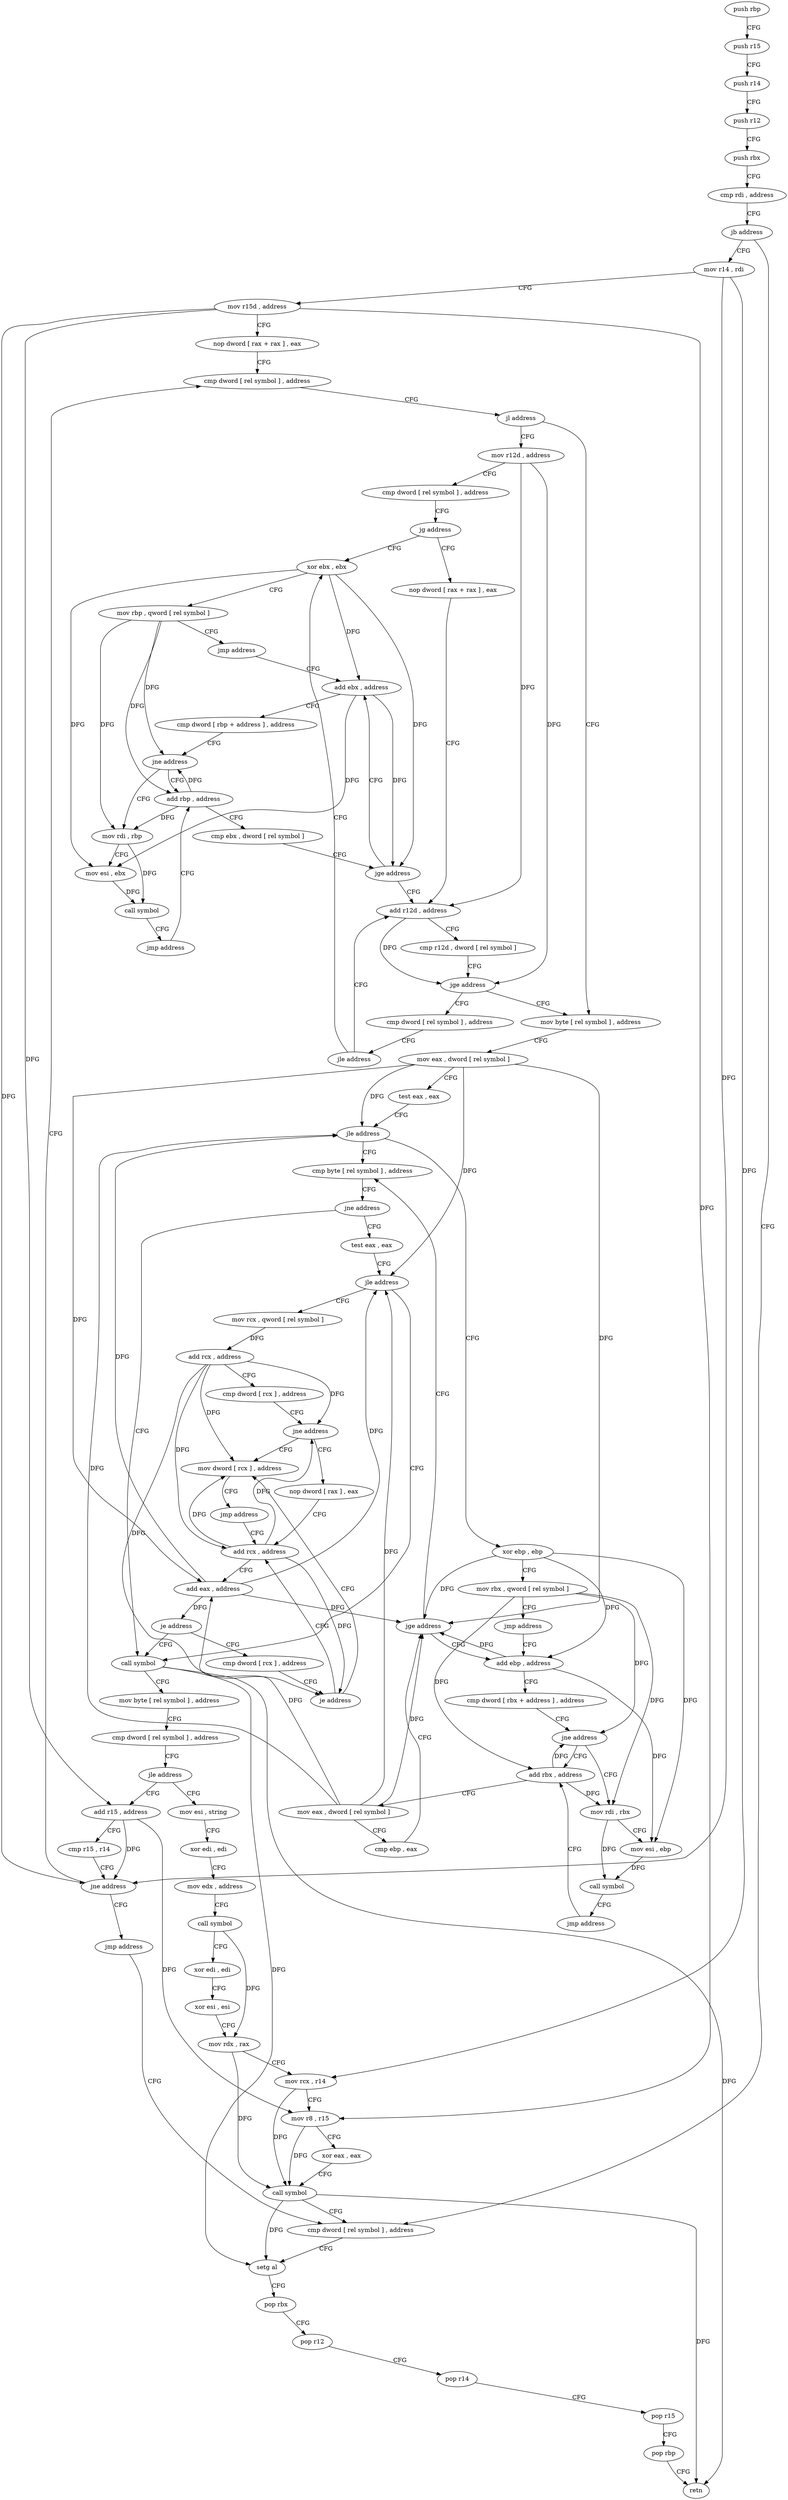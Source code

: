 digraph "func" {
"4206816" [label = "push rbp" ]
"4206817" [label = "push r15" ]
"4206819" [label = "push r14" ]
"4206821" [label = "push r12" ]
"4206823" [label = "push rbx" ]
"4206824" [label = "cmp rdi , address" ]
"4206828" [label = "jb address" ]
"4207193" [label = "cmp dword [ rel symbol ] , address" ]
"4206834" [label = "mov r14 , rdi" ]
"4207200" [label = "setg al" ]
"4207203" [label = "pop rbx" ]
"4207204" [label = "pop r12" ]
"4207206" [label = "pop r14" ]
"4207208" [label = "pop r15" ]
"4207210" [label = "pop rbp" ]
"4207211" [label = "retn" ]
"4206837" [label = "mov r15d , address" ]
"4206843" [label = "nop dword [ rax + rax ] , eax" ]
"4206848" [label = "cmp dword [ rel symbol ] , address" ]
"4206976" [label = "mov byte [ rel symbol ] , address" ]
"4206983" [label = "mov eax , dword [ rel symbol ]" ]
"4206989" [label = "test eax , eax" ]
"4206991" [label = "jle address" ]
"4207056" [label = "cmp byte [ rel symbol ] , address" ]
"4206993" [label = "xor ebp , ebp" ]
"4206857" [label = "mov r12d , address" ]
"4206863" [label = "cmp dword [ rel symbol ] , address" ]
"4206870" [label = "jg address" ]
"4206902" [label = "xor ebx , ebx" ]
"4206872" [label = "nop dword [ rax + rax ] , eax" ]
"4207063" [label = "jne address" ]
"4207120" [label = "call symbol" ]
"4207065" [label = "test eax , eax" ]
"4206995" [label = "mov rbx , qword [ rel symbol ]" ]
"4207002" [label = "jmp address" ]
"4207022" [label = "add ebp , address" ]
"4206904" [label = "mov rbp , qword [ rel symbol ]" ]
"4206911" [label = "jmp address" ]
"4206940" [label = "add ebx , address" ]
"4206880" [label = "add r12d , address" ]
"4207125" [label = "mov byte [ rel symbol ] , address" ]
"4207132" [label = "cmp dword [ rel symbol ] , address" ]
"4207139" [label = "jle address" ]
"4207156" [label = "mov esi , string" ]
"4207141" [label = "add r15 , address" ]
"4207067" [label = "jle address" ]
"4207069" [label = "mov rcx , qword [ rel symbol ]" ]
"4207025" [label = "cmp dword [ rbx + address ] , address" ]
"4207029" [label = "jne address" ]
"4207008" [label = "add rbx , address" ]
"4207031" [label = "mov rdi , rbx" ]
"4206943" [label = "cmp dword [ rbp + address ] , address" ]
"4206947" [label = "jne address" ]
"4206928" [label = "add rbp , address" ]
"4206949" [label = "mov rdi , rbp" ]
"4206893" [label = "cmp dword [ rel symbol ] , address" ]
"4206900" [label = "jle address" ]
"4207161" [label = "xor edi , edi" ]
"4207163" [label = "mov edx , address" ]
"4207168" [label = "call symbol" ]
"4207173" [label = "xor edi , edi" ]
"4207175" [label = "xor esi , esi" ]
"4207177" [label = "mov rdx , rax" ]
"4207180" [label = "mov rcx , r14" ]
"4207183" [label = "mov r8 , r15" ]
"4207186" [label = "xor eax , eax" ]
"4207188" [label = "call symbol" ]
"4207145" [label = "cmp r15 , r14" ]
"4207148" [label = "jne address" ]
"4207154" [label = "jmp address" ]
"4207076" [label = "add rcx , address" ]
"4207080" [label = "cmp dword [ rcx ] , address" ]
"4207083" [label = "jne address" ]
"4207102" [label = "mov dword [ rcx ] , address" ]
"4207085" [label = "nop dword [ rax ] , eax" ]
"4207012" [label = "mov eax , dword [ rel symbol ]" ]
"4207018" [label = "cmp ebp , eax" ]
"4207020" [label = "jge address" ]
"4207034" [label = "mov esi , ebp" ]
"4207036" [label = "call symbol" ]
"4207041" [label = "jmp address" ]
"4206932" [label = "cmp ebx , dword [ rel symbol ]" ]
"4206938" [label = "jge address" ]
"4206952" [label = "mov esi , ebx" ]
"4206954" [label = "call symbol" ]
"4206959" [label = "jmp address" ]
"4206884" [label = "cmp r12d , dword [ rel symbol ]" ]
"4206891" [label = "jge address" ]
"4206855" [label = "jl address" ]
"4207108" [label = "jmp address" ]
"4207088" [label = "add rcx , address" ]
"4207092" [label = "add eax , address" ]
"4207095" [label = "je address" ]
"4207097" [label = "cmp dword [ rcx ] , address" ]
"4207100" [label = "je address" ]
"4206816" -> "4206817" [ label = "CFG" ]
"4206817" -> "4206819" [ label = "CFG" ]
"4206819" -> "4206821" [ label = "CFG" ]
"4206821" -> "4206823" [ label = "CFG" ]
"4206823" -> "4206824" [ label = "CFG" ]
"4206824" -> "4206828" [ label = "CFG" ]
"4206828" -> "4207193" [ label = "CFG" ]
"4206828" -> "4206834" [ label = "CFG" ]
"4207193" -> "4207200" [ label = "CFG" ]
"4206834" -> "4206837" [ label = "CFG" ]
"4206834" -> "4207180" [ label = "DFG" ]
"4206834" -> "4207148" [ label = "DFG" ]
"4207200" -> "4207203" [ label = "CFG" ]
"4207203" -> "4207204" [ label = "CFG" ]
"4207204" -> "4207206" [ label = "CFG" ]
"4207206" -> "4207208" [ label = "CFG" ]
"4207208" -> "4207210" [ label = "CFG" ]
"4207210" -> "4207211" [ label = "CFG" ]
"4206837" -> "4206843" [ label = "CFG" ]
"4206837" -> "4207183" [ label = "DFG" ]
"4206837" -> "4207141" [ label = "DFG" ]
"4206837" -> "4207148" [ label = "DFG" ]
"4206843" -> "4206848" [ label = "CFG" ]
"4206848" -> "4206855" [ label = "CFG" ]
"4206976" -> "4206983" [ label = "CFG" ]
"4206983" -> "4206989" [ label = "CFG" ]
"4206983" -> "4206991" [ label = "DFG" ]
"4206983" -> "4207067" [ label = "DFG" ]
"4206983" -> "4207020" [ label = "DFG" ]
"4206983" -> "4207092" [ label = "DFG" ]
"4206989" -> "4206991" [ label = "CFG" ]
"4206991" -> "4207056" [ label = "CFG" ]
"4206991" -> "4206993" [ label = "CFG" ]
"4207056" -> "4207063" [ label = "CFG" ]
"4206993" -> "4206995" [ label = "CFG" ]
"4206993" -> "4207022" [ label = "DFG" ]
"4206993" -> "4207020" [ label = "DFG" ]
"4206993" -> "4207034" [ label = "DFG" ]
"4206857" -> "4206863" [ label = "CFG" ]
"4206857" -> "4206880" [ label = "DFG" ]
"4206857" -> "4206891" [ label = "DFG" ]
"4206863" -> "4206870" [ label = "CFG" ]
"4206870" -> "4206902" [ label = "CFG" ]
"4206870" -> "4206872" [ label = "CFG" ]
"4206902" -> "4206904" [ label = "CFG" ]
"4206902" -> "4206940" [ label = "DFG" ]
"4206902" -> "4206938" [ label = "DFG" ]
"4206902" -> "4206952" [ label = "DFG" ]
"4206872" -> "4206880" [ label = "CFG" ]
"4207063" -> "4207120" [ label = "CFG" ]
"4207063" -> "4207065" [ label = "CFG" ]
"4207120" -> "4207125" [ label = "CFG" ]
"4207120" -> "4207200" [ label = "DFG" ]
"4207120" -> "4207211" [ label = "DFG" ]
"4207065" -> "4207067" [ label = "CFG" ]
"4206995" -> "4207002" [ label = "CFG" ]
"4206995" -> "4207029" [ label = "DFG" ]
"4206995" -> "4207008" [ label = "DFG" ]
"4206995" -> "4207031" [ label = "DFG" ]
"4207002" -> "4207022" [ label = "CFG" ]
"4207022" -> "4207025" [ label = "CFG" ]
"4207022" -> "4207020" [ label = "DFG" ]
"4207022" -> "4207034" [ label = "DFG" ]
"4206904" -> "4206911" [ label = "CFG" ]
"4206904" -> "4206947" [ label = "DFG" ]
"4206904" -> "4206928" [ label = "DFG" ]
"4206904" -> "4206949" [ label = "DFG" ]
"4206911" -> "4206940" [ label = "CFG" ]
"4206940" -> "4206943" [ label = "CFG" ]
"4206940" -> "4206938" [ label = "DFG" ]
"4206940" -> "4206952" [ label = "DFG" ]
"4206880" -> "4206884" [ label = "CFG" ]
"4206880" -> "4206891" [ label = "DFG" ]
"4207125" -> "4207132" [ label = "CFG" ]
"4207132" -> "4207139" [ label = "CFG" ]
"4207139" -> "4207156" [ label = "CFG" ]
"4207139" -> "4207141" [ label = "CFG" ]
"4207156" -> "4207161" [ label = "CFG" ]
"4207141" -> "4207145" [ label = "CFG" ]
"4207141" -> "4207183" [ label = "DFG" ]
"4207141" -> "4207148" [ label = "DFG" ]
"4207067" -> "4207120" [ label = "CFG" ]
"4207067" -> "4207069" [ label = "CFG" ]
"4207069" -> "4207076" [ label = "DFG" ]
"4207025" -> "4207029" [ label = "CFG" ]
"4207029" -> "4207008" [ label = "CFG" ]
"4207029" -> "4207031" [ label = "CFG" ]
"4207008" -> "4207012" [ label = "CFG" ]
"4207008" -> "4207029" [ label = "DFG" ]
"4207008" -> "4207031" [ label = "DFG" ]
"4207031" -> "4207034" [ label = "CFG" ]
"4207031" -> "4207036" [ label = "DFG" ]
"4206943" -> "4206947" [ label = "CFG" ]
"4206947" -> "4206928" [ label = "CFG" ]
"4206947" -> "4206949" [ label = "CFG" ]
"4206928" -> "4206932" [ label = "CFG" ]
"4206928" -> "4206947" [ label = "DFG" ]
"4206928" -> "4206949" [ label = "DFG" ]
"4206949" -> "4206952" [ label = "CFG" ]
"4206949" -> "4206954" [ label = "DFG" ]
"4206893" -> "4206900" [ label = "CFG" ]
"4206900" -> "4206880" [ label = "CFG" ]
"4206900" -> "4206902" [ label = "CFG" ]
"4207161" -> "4207163" [ label = "CFG" ]
"4207163" -> "4207168" [ label = "CFG" ]
"4207168" -> "4207173" [ label = "CFG" ]
"4207168" -> "4207177" [ label = "DFG" ]
"4207173" -> "4207175" [ label = "CFG" ]
"4207175" -> "4207177" [ label = "CFG" ]
"4207177" -> "4207180" [ label = "CFG" ]
"4207177" -> "4207188" [ label = "DFG" ]
"4207180" -> "4207183" [ label = "CFG" ]
"4207180" -> "4207188" [ label = "DFG" ]
"4207183" -> "4207186" [ label = "CFG" ]
"4207183" -> "4207188" [ label = "DFG" ]
"4207186" -> "4207188" [ label = "CFG" ]
"4207188" -> "4207193" [ label = "CFG" ]
"4207188" -> "4207200" [ label = "DFG" ]
"4207188" -> "4207211" [ label = "DFG" ]
"4207145" -> "4207148" [ label = "CFG" ]
"4207148" -> "4206848" [ label = "CFG" ]
"4207148" -> "4207154" [ label = "CFG" ]
"4207154" -> "4207193" [ label = "CFG" ]
"4207076" -> "4207080" [ label = "CFG" ]
"4207076" -> "4207083" [ label = "DFG" ]
"4207076" -> "4207102" [ label = "DFG" ]
"4207076" -> "4207088" [ label = "DFG" ]
"4207076" -> "4207100" [ label = "DFG" ]
"4207080" -> "4207083" [ label = "CFG" ]
"4207083" -> "4207102" [ label = "CFG" ]
"4207083" -> "4207085" [ label = "CFG" ]
"4207102" -> "4207108" [ label = "CFG" ]
"4207085" -> "4207088" [ label = "CFG" ]
"4207012" -> "4207018" [ label = "CFG" ]
"4207012" -> "4206991" [ label = "DFG" ]
"4207012" -> "4207067" [ label = "DFG" ]
"4207012" -> "4207020" [ label = "DFG" ]
"4207012" -> "4207092" [ label = "DFG" ]
"4207018" -> "4207020" [ label = "CFG" ]
"4207020" -> "4207056" [ label = "CFG" ]
"4207020" -> "4207022" [ label = "CFG" ]
"4207034" -> "4207036" [ label = "DFG" ]
"4207036" -> "4207041" [ label = "CFG" ]
"4207041" -> "4207008" [ label = "CFG" ]
"4206932" -> "4206938" [ label = "CFG" ]
"4206938" -> "4206880" [ label = "CFG" ]
"4206938" -> "4206940" [ label = "CFG" ]
"4206952" -> "4206954" [ label = "DFG" ]
"4206954" -> "4206959" [ label = "CFG" ]
"4206959" -> "4206928" [ label = "CFG" ]
"4206884" -> "4206891" [ label = "CFG" ]
"4206891" -> "4206976" [ label = "CFG" ]
"4206891" -> "4206893" [ label = "CFG" ]
"4206855" -> "4206976" [ label = "CFG" ]
"4206855" -> "4206857" [ label = "CFG" ]
"4207108" -> "4207088" [ label = "CFG" ]
"4207088" -> "4207092" [ label = "CFG" ]
"4207088" -> "4207083" [ label = "DFG" ]
"4207088" -> "4207102" [ label = "DFG" ]
"4207088" -> "4207100" [ label = "DFG" ]
"4207092" -> "4207095" [ label = "DFG" ]
"4207092" -> "4206991" [ label = "DFG" ]
"4207092" -> "4207067" [ label = "DFG" ]
"4207092" -> "4207020" [ label = "DFG" ]
"4207095" -> "4207120" [ label = "CFG" ]
"4207095" -> "4207097" [ label = "CFG" ]
"4207097" -> "4207100" [ label = "CFG" ]
"4207100" -> "4207088" [ label = "CFG" ]
"4207100" -> "4207102" [ label = "CFG" ]
}
